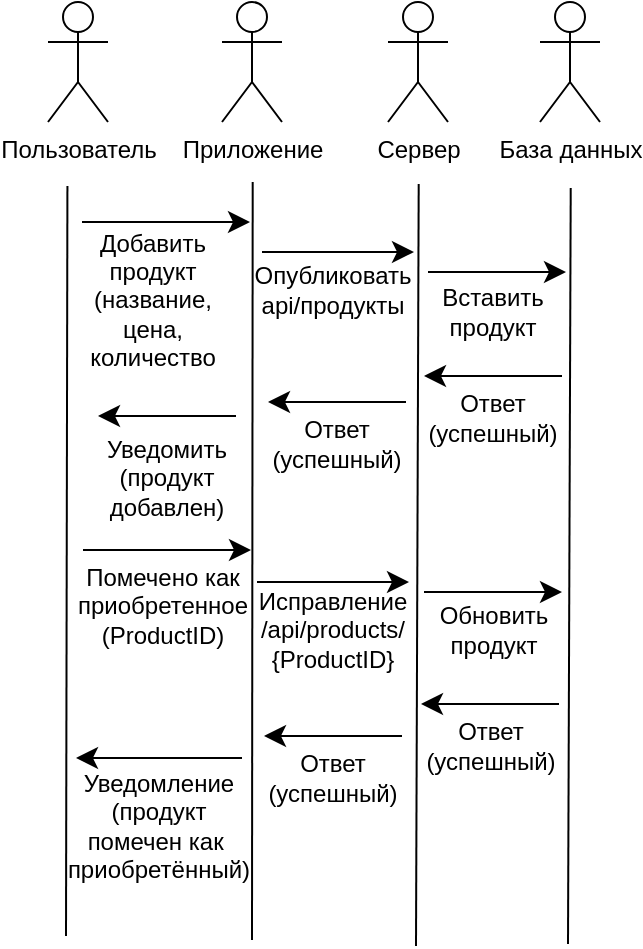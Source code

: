 <mxfile version="26.1.0">
  <diagram name="Страница — 1" id="idG8ZRlQ6Df6gouQ8aDC">
    <mxGraphModel dx="837" dy="513" grid="0" gridSize="10" guides="1" tooltips="1" connect="1" arrows="1" fold="1" page="0" pageScale="1" pageWidth="827" pageHeight="1169" math="0" shadow="0">
      <root>
        <mxCell id="0" />
        <mxCell id="1" parent="0" />
        <mxCell id="IHhYRSoMBVNWTzQN0Cdt-2" value="Пользователь" style="shape=umlActor;verticalLabelPosition=bottom;verticalAlign=top;html=1;outlineConnect=0;" vertex="1" parent="1">
          <mxGeometry x="-66" y="6" width="30" height="60" as="geometry" />
        </mxCell>
        <mxCell id="IHhYRSoMBVNWTzQN0Cdt-3" value="Приложение" style="shape=umlActor;verticalLabelPosition=bottom;verticalAlign=top;html=1;outlineConnect=0;" vertex="1" parent="1">
          <mxGeometry x="21" y="6" width="30" height="60" as="geometry" />
        </mxCell>
        <mxCell id="IHhYRSoMBVNWTzQN0Cdt-4" value="База данных" style="shape=umlActor;verticalLabelPosition=bottom;verticalAlign=top;html=1;outlineConnect=0;" vertex="1" parent="1">
          <mxGeometry x="180" y="6" width="30" height="60" as="geometry" />
        </mxCell>
        <mxCell id="IHhYRSoMBVNWTzQN0Cdt-5" value="Сервер" style="shape=umlActor;verticalLabelPosition=bottom;verticalAlign=top;html=1;outlineConnect=0;" vertex="1" parent="1">
          <mxGeometry x="104" y="6" width="30" height="60" as="geometry" />
        </mxCell>
        <mxCell id="IHhYRSoMBVNWTzQN0Cdt-8" value="" style="endArrow=none;html=1;rounded=0;fontSize=12;startSize=8;endSize=8;curved=1;" edge="1" parent="1">
          <mxGeometry width="50" height="50" relative="1" as="geometry">
            <mxPoint x="-57" y="473" as="sourcePoint" />
            <mxPoint x="-56.29" y="98" as="targetPoint" />
          </mxGeometry>
        </mxCell>
        <mxCell id="IHhYRSoMBVNWTzQN0Cdt-9" value="" style="endArrow=none;html=1;rounded=0;fontSize=12;startSize=8;endSize=8;curved=1;" edge="1" parent="1">
          <mxGeometry width="50" height="50" relative="1" as="geometry">
            <mxPoint x="36" y="475" as="sourcePoint" />
            <mxPoint x="36.35" y="96" as="targetPoint" />
          </mxGeometry>
        </mxCell>
        <mxCell id="IHhYRSoMBVNWTzQN0Cdt-10" value="" style="endArrow=none;html=1;rounded=0;fontSize=12;startSize=8;endSize=8;curved=1;" edge="1" parent="1">
          <mxGeometry width="50" height="50" relative="1" as="geometry">
            <mxPoint x="118" y="478" as="sourcePoint" />
            <mxPoint x="119.35" y="97" as="targetPoint" />
          </mxGeometry>
        </mxCell>
        <mxCell id="IHhYRSoMBVNWTzQN0Cdt-11" value="" style="endArrow=none;html=1;rounded=0;fontSize=12;startSize=8;endSize=8;curved=1;" edge="1" parent="1">
          <mxGeometry width="50" height="50" relative="1" as="geometry">
            <mxPoint x="194" y="477" as="sourcePoint" />
            <mxPoint x="195.36" y="99" as="targetPoint" />
          </mxGeometry>
        </mxCell>
        <mxCell id="IHhYRSoMBVNWTzQN0Cdt-12" value="" style="endArrow=classic;html=1;rounded=0;fontSize=12;startSize=8;endSize=8;curved=1;" edge="1" parent="1">
          <mxGeometry width="50" height="50" relative="1" as="geometry">
            <mxPoint x="-49" y="116" as="sourcePoint" />
            <mxPoint x="35" y="116" as="targetPoint" />
          </mxGeometry>
        </mxCell>
        <mxCell id="IHhYRSoMBVNWTzQN0Cdt-13" value="Добавить продукт (название, цена, количество" style="text;html=1;align=center;verticalAlign=middle;whiteSpace=wrap;rounded=0;" vertex="1" parent="1">
          <mxGeometry x="-48" y="117" width="69" height="76" as="geometry" />
        </mxCell>
        <mxCell id="IHhYRSoMBVNWTzQN0Cdt-15" value="" style="endArrow=classic;html=1;rounded=0;fontSize=12;startSize=8;endSize=8;curved=1;" edge="1" parent="1">
          <mxGeometry width="50" height="50" relative="1" as="geometry">
            <mxPoint x="41" y="131" as="sourcePoint" />
            <mxPoint x="117" y="131" as="targetPoint" />
          </mxGeometry>
        </mxCell>
        <mxCell id="IHhYRSoMBVNWTzQN0Cdt-16" value="Опубликовать api/продукты" style="text;html=1;align=center;verticalAlign=middle;whiteSpace=wrap;rounded=0;" vertex="1" parent="1">
          <mxGeometry x="37" y="132" width="79" height="36" as="geometry" />
        </mxCell>
        <mxCell id="IHhYRSoMBVNWTzQN0Cdt-17" value="" style="endArrow=classic;html=1;rounded=0;fontSize=12;startSize=8;endSize=8;curved=1;" edge="1" parent="1">
          <mxGeometry width="50" height="50" relative="1" as="geometry">
            <mxPoint x="124" y="141" as="sourcePoint" />
            <mxPoint x="193" y="141" as="targetPoint" />
          </mxGeometry>
        </mxCell>
        <mxCell id="IHhYRSoMBVNWTzQN0Cdt-18" value="Вставить продукт" style="text;html=1;align=center;verticalAlign=middle;whiteSpace=wrap;rounded=0;" vertex="1" parent="1">
          <mxGeometry x="122" y="147" width="69" height="28" as="geometry" />
        </mxCell>
        <mxCell id="IHhYRSoMBVNWTzQN0Cdt-19" value="" style="endArrow=classic;html=1;rounded=0;fontSize=12;startSize=8;endSize=8;curved=1;" edge="1" parent="1">
          <mxGeometry width="50" height="50" relative="1" as="geometry">
            <mxPoint x="191" y="193" as="sourcePoint" />
            <mxPoint x="122" y="193" as="targetPoint" />
          </mxGeometry>
        </mxCell>
        <mxCell id="IHhYRSoMBVNWTzQN0Cdt-20" value="Ответ&lt;div&gt;(успешный)&lt;/div&gt;" style="text;html=1;align=center;verticalAlign=middle;whiteSpace=wrap;rounded=0;" vertex="1" parent="1">
          <mxGeometry x="122" y="200" width="69" height="27" as="geometry" />
        </mxCell>
        <mxCell id="IHhYRSoMBVNWTzQN0Cdt-21" value="" style="endArrow=classic;html=1;rounded=0;fontSize=12;startSize=8;endSize=8;curved=1;" edge="1" parent="1">
          <mxGeometry width="50" height="50" relative="1" as="geometry">
            <mxPoint x="113" y="206" as="sourcePoint" />
            <mxPoint x="44" y="206" as="targetPoint" />
          </mxGeometry>
        </mxCell>
        <mxCell id="IHhYRSoMBVNWTzQN0Cdt-22" value="Ответ&lt;div&gt;(успешный)&lt;/div&gt;" style="text;html=1;align=center;verticalAlign=middle;whiteSpace=wrap;rounded=0;" vertex="1" parent="1">
          <mxGeometry x="44" y="213" width="69" height="27" as="geometry" />
        </mxCell>
        <mxCell id="IHhYRSoMBVNWTzQN0Cdt-23" value="" style="endArrow=classic;html=1;rounded=0;fontSize=12;startSize=8;endSize=8;curved=1;" edge="1" parent="1">
          <mxGeometry width="50" height="50" relative="1" as="geometry">
            <mxPoint x="28" y="213" as="sourcePoint" />
            <mxPoint x="-41" y="213" as="targetPoint" />
          </mxGeometry>
        </mxCell>
        <mxCell id="IHhYRSoMBVNWTzQN0Cdt-24" value="Уведомить&lt;div&gt;(продукт добавлен)&lt;/div&gt;" style="text;html=1;align=center;verticalAlign=middle;whiteSpace=wrap;rounded=0;" vertex="1" parent="1">
          <mxGeometry x="-41" y="220" width="69" height="47" as="geometry" />
        </mxCell>
        <mxCell id="IHhYRSoMBVNWTzQN0Cdt-25" value="" style="endArrow=classic;html=1;rounded=0;fontSize=12;startSize=8;endSize=8;curved=1;" edge="1" parent="1">
          <mxGeometry width="50" height="50" relative="1" as="geometry">
            <mxPoint x="-48.5" y="280" as="sourcePoint" />
            <mxPoint x="35.5" y="280" as="targetPoint" />
          </mxGeometry>
        </mxCell>
        <mxCell id="IHhYRSoMBVNWTzQN0Cdt-26" value="Помечено как приобретенное&lt;div&gt;(ProductID)&lt;/div&gt;" style="text;html=1;align=center;verticalAlign=middle;whiteSpace=wrap;rounded=0;" vertex="1" parent="1">
          <mxGeometry x="-52" y="283" width="86.5" height="50" as="geometry" />
        </mxCell>
        <mxCell id="IHhYRSoMBVNWTzQN0Cdt-27" value="" style="endArrow=classic;html=1;rounded=0;fontSize=12;startSize=8;endSize=8;curved=1;" edge="1" parent="1">
          <mxGeometry width="50" height="50" relative="1" as="geometry">
            <mxPoint x="38.5" y="296" as="sourcePoint" />
            <mxPoint x="114.5" y="296" as="targetPoint" />
          </mxGeometry>
        </mxCell>
        <mxCell id="IHhYRSoMBVNWTzQN0Cdt-28" value="Исправление&lt;div&gt;/api/products/&lt;/div&gt;&lt;div&gt;{ProductID}&lt;/div&gt;" style="text;html=1;align=center;verticalAlign=middle;whiteSpace=wrap;rounded=0;" vertex="1" parent="1">
          <mxGeometry x="36.5" y="297" width="79" height="46" as="geometry" />
        </mxCell>
        <mxCell id="IHhYRSoMBVNWTzQN0Cdt-29" value="" style="endArrow=classic;html=1;rounded=0;fontSize=12;startSize=8;endSize=8;curved=1;" edge="1" parent="1">
          <mxGeometry width="50" height="50" relative="1" as="geometry">
            <mxPoint x="122" y="301" as="sourcePoint" />
            <mxPoint x="191" y="301" as="targetPoint" />
          </mxGeometry>
        </mxCell>
        <mxCell id="IHhYRSoMBVNWTzQN0Cdt-30" value="Обновить продукт" style="text;html=1;align=center;verticalAlign=middle;whiteSpace=wrap;rounded=0;" vertex="1" parent="1">
          <mxGeometry x="120.5" y="305" width="72" height="29" as="geometry" />
        </mxCell>
        <mxCell id="IHhYRSoMBVNWTzQN0Cdt-31" value="" style="endArrow=classic;html=1;rounded=0;fontSize=12;startSize=8;endSize=8;curved=1;" edge="1" parent="1">
          <mxGeometry width="50" height="50" relative="1" as="geometry">
            <mxPoint x="189.5" y="357" as="sourcePoint" />
            <mxPoint x="120.5" y="357" as="targetPoint" />
          </mxGeometry>
        </mxCell>
        <mxCell id="IHhYRSoMBVNWTzQN0Cdt-32" value="Ответ&lt;div&gt;(успешный)&lt;/div&gt;" style="text;html=1;align=center;verticalAlign=middle;whiteSpace=wrap;rounded=0;" vertex="1" parent="1">
          <mxGeometry x="120.5" y="364" width="69" height="27" as="geometry" />
        </mxCell>
        <mxCell id="IHhYRSoMBVNWTzQN0Cdt-33" value="" style="endArrow=classic;html=1;rounded=0;fontSize=12;startSize=8;endSize=8;curved=1;" edge="1" parent="1">
          <mxGeometry width="50" height="50" relative="1" as="geometry">
            <mxPoint x="111" y="373" as="sourcePoint" />
            <mxPoint x="42" y="373" as="targetPoint" />
          </mxGeometry>
        </mxCell>
        <mxCell id="IHhYRSoMBVNWTzQN0Cdt-34" value="Ответ&lt;div&gt;(успешный)&lt;/div&gt;" style="text;html=1;align=center;verticalAlign=middle;whiteSpace=wrap;rounded=0;" vertex="1" parent="1">
          <mxGeometry x="42" y="380" width="69" height="27" as="geometry" />
        </mxCell>
        <mxCell id="IHhYRSoMBVNWTzQN0Cdt-35" value="" style="endArrow=classic;html=1;rounded=0;fontSize=12;startSize=8;endSize=8;curved=1;" edge="1" parent="1">
          <mxGeometry width="50" height="50" relative="1" as="geometry">
            <mxPoint x="31" y="384" as="sourcePoint" />
            <mxPoint x="-52" y="384" as="targetPoint" />
          </mxGeometry>
        </mxCell>
        <mxCell id="IHhYRSoMBVNWTzQN0Cdt-36" value="Уведомление&lt;div&gt;(продукт помечен как&amp;nbsp;&lt;/div&gt;&lt;div&gt;приобретённый)&lt;/div&gt;" style="text;html=1;align=center;verticalAlign=middle;whiteSpace=wrap;rounded=0;" vertex="1" parent="1">
          <mxGeometry x="-57" y="387" width="93" height="62" as="geometry" />
        </mxCell>
      </root>
    </mxGraphModel>
  </diagram>
</mxfile>
